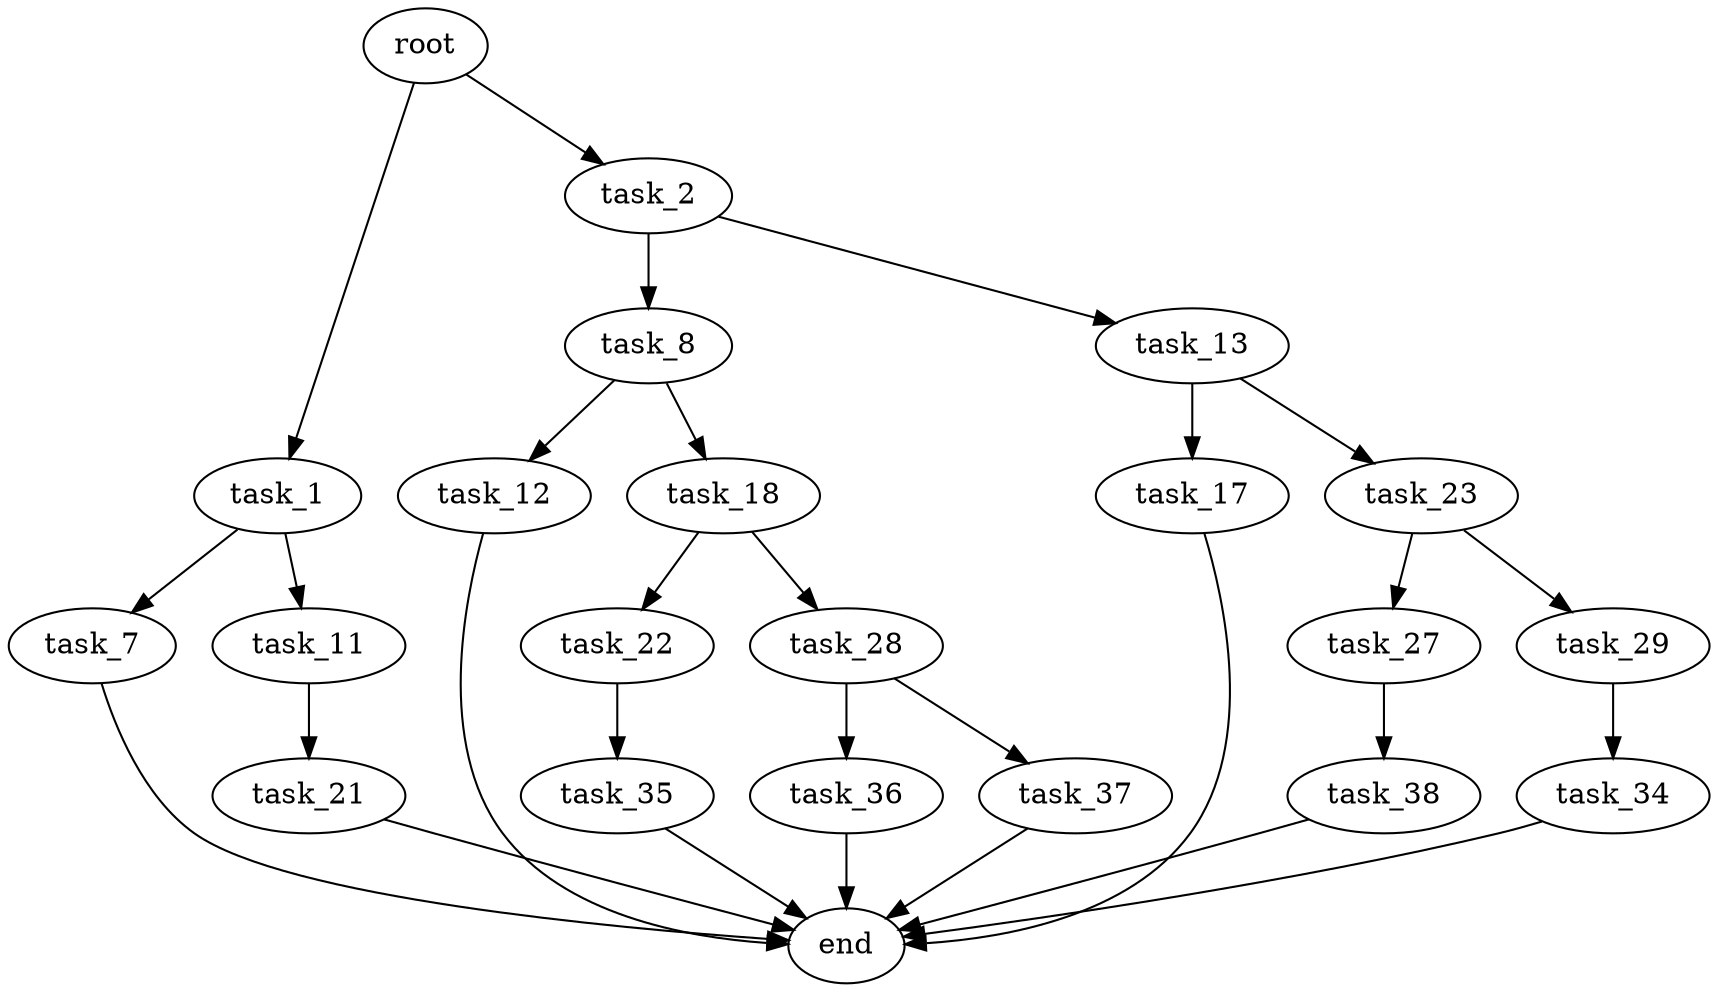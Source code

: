 digraph G {
  root [size="0.000000"];
  task_1 [size="28991029248.000000"];
  task_2 [size="549755813888.000000"];
  task_7 [size="2492842997.000000"];
  task_11 [size="42680519949.000000"];
  task_8 [size="68719476736.000000"];
  task_13 [size="491401428440.000000"];
  end [size="0.000000"];
  task_12 [size="28991029248.000000"];
  task_18 [size="3104771170.000000"];
  task_21 [size="322779115308.000000"];
  task_17 [size="191439789516.000000"];
  task_23 [size="11209443252.000000"];
  task_22 [size="8589934592.000000"];
  task_28 [size="439289885608.000000"];
  task_35 [size="8128752818.000000"];
  task_27 [size="1073741824000.000000"];
  task_29 [size="782757789696.000000"];
  task_38 [size="682085364792.000000"];
  task_36 [size="782757789696.000000"];
  task_37 [size="368356872265.000000"];
  task_34 [size="231928233984.000000"];

  root -> task_1 [size="1.000000"];
  root -> task_2 [size="1.000000"];
  task_1 -> task_7 [size="75497472.000000"];
  task_1 -> task_11 [size="75497472.000000"];
  task_2 -> task_8 [size="536870912.000000"];
  task_2 -> task_13 [size="536870912.000000"];
  task_7 -> end [size="1.000000"];
  task_11 -> task_21 [size="209715200.000000"];
  task_8 -> task_12 [size="134217728.000000"];
  task_8 -> task_18 [size="134217728.000000"];
  task_13 -> task_17 [size="536870912.000000"];
  task_13 -> task_23 [size="536870912.000000"];
  task_12 -> end [size="1.000000"];
  task_18 -> task_22 [size="75497472.000000"];
  task_18 -> task_28 [size="75497472.000000"];
  task_21 -> end [size="1.000000"];
  task_17 -> end [size="1.000000"];
  task_23 -> task_27 [size="301989888.000000"];
  task_23 -> task_29 [size="301989888.000000"];
  task_22 -> task_35 [size="33554432.000000"];
  task_28 -> task_36 [size="301989888.000000"];
  task_28 -> task_37 [size="301989888.000000"];
  task_35 -> end [size="1.000000"];
  task_27 -> task_38 [size="838860800.000000"];
  task_29 -> task_34 [size="679477248.000000"];
  task_38 -> end [size="1.000000"];
  task_36 -> end [size="1.000000"];
  task_37 -> end [size="1.000000"];
  task_34 -> end [size="1.000000"];
}
